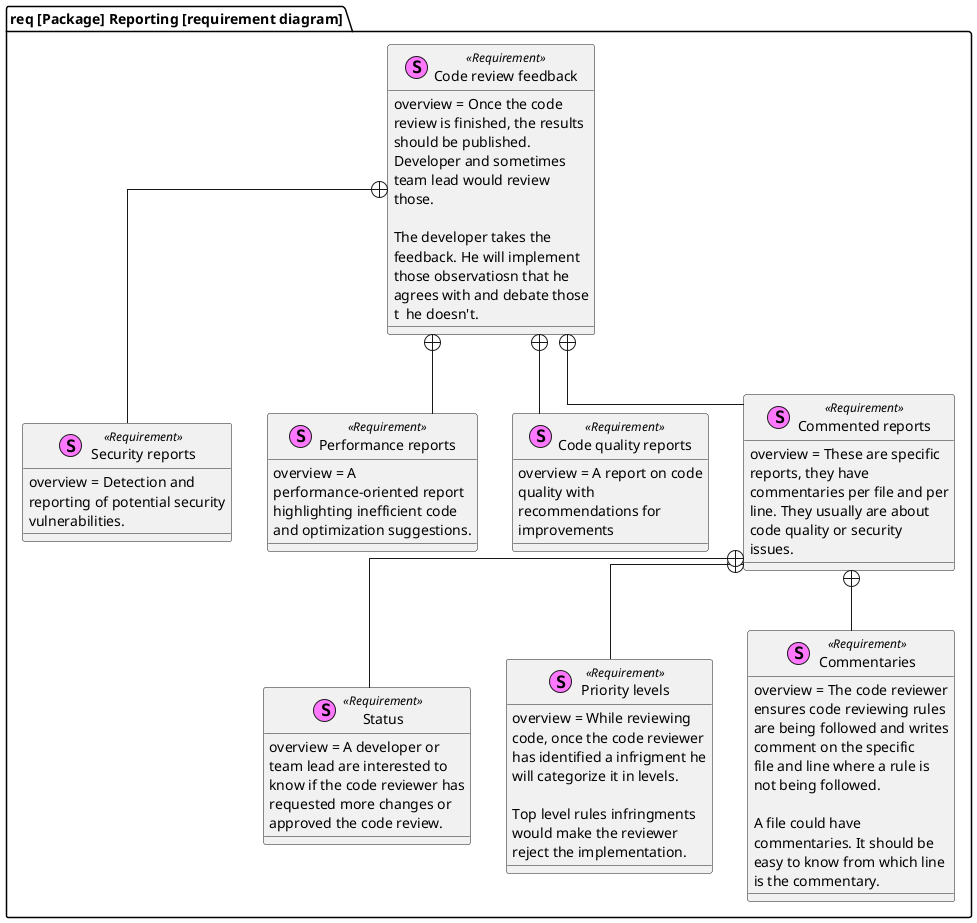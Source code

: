 @startuml
skinparam wrapwidth 200
skinparam linetype ortho

package "req [Package] Reporting [requirement diagram]" {

    stereotype "Status" as status <<Requirement>> {
        overview = A developer or team lead are interested to know if the code reviewer has requested more changes or
        approved the code review.
    }

    stereotype "Priority levels" as levels <<Requirement>> {
        overview = While reviewing code, once the code reviewer has identified a infrigment he will categorize it in levels.

        Top level rules infringments would make the reviewer reject the implementation.
    }

    stereotype "Commentaries" as commentaries <<Requirement>> {
        overview = The code reviewer ensures code reviewing rules are being followed and writes comment on the specific
        file and line where a rule is not being followed.

        A file could have commentaries. It should be easy to know from which line is the commentary.

        'CS-005 [SP-0] : As a developer I want to have comments on my PR
    }

    stereotype "Security reports" as security <<Requirement>> {
        overview = Detection and reporting of potential security vulnerabilities.
    }

    stereotype "Performance reports" as performance <<Requirement>> {
        overview = A performance-oriented report highlighting inefficient code and optimization suggestions.
    }

    stereotype "Code quality reports" as code_quality <<Requirement>> {
        overview = A report on code quality with recommendations for improvements
    }

    stereotype "Commented reports" as commented_reports <<Requirement>> {
            overview = These are specific reports, they have commentaries per file and per line. They usually are about code quality or security issues.
    }
    commented_reports +-- commentaries
    commented_reports +-- levels
    commented_reports +-- status

    stereotype "Code review feedback" as feedback <<Requirement>> {
        overview = Once the code review is finished, the results should be published. Developer and sometimes team lead would review those.

        The developer takes the feedback. He will implement those observatiosn that he agrees with and debate those t  he doesn't.
    }
    feedback +-- performance
    feedback +-- commented_reports
    feedback +-- code_quality
    feedback +-- security

}
@enduml
    stereotype "" as <<Requirement>> {
        overview =
    }

